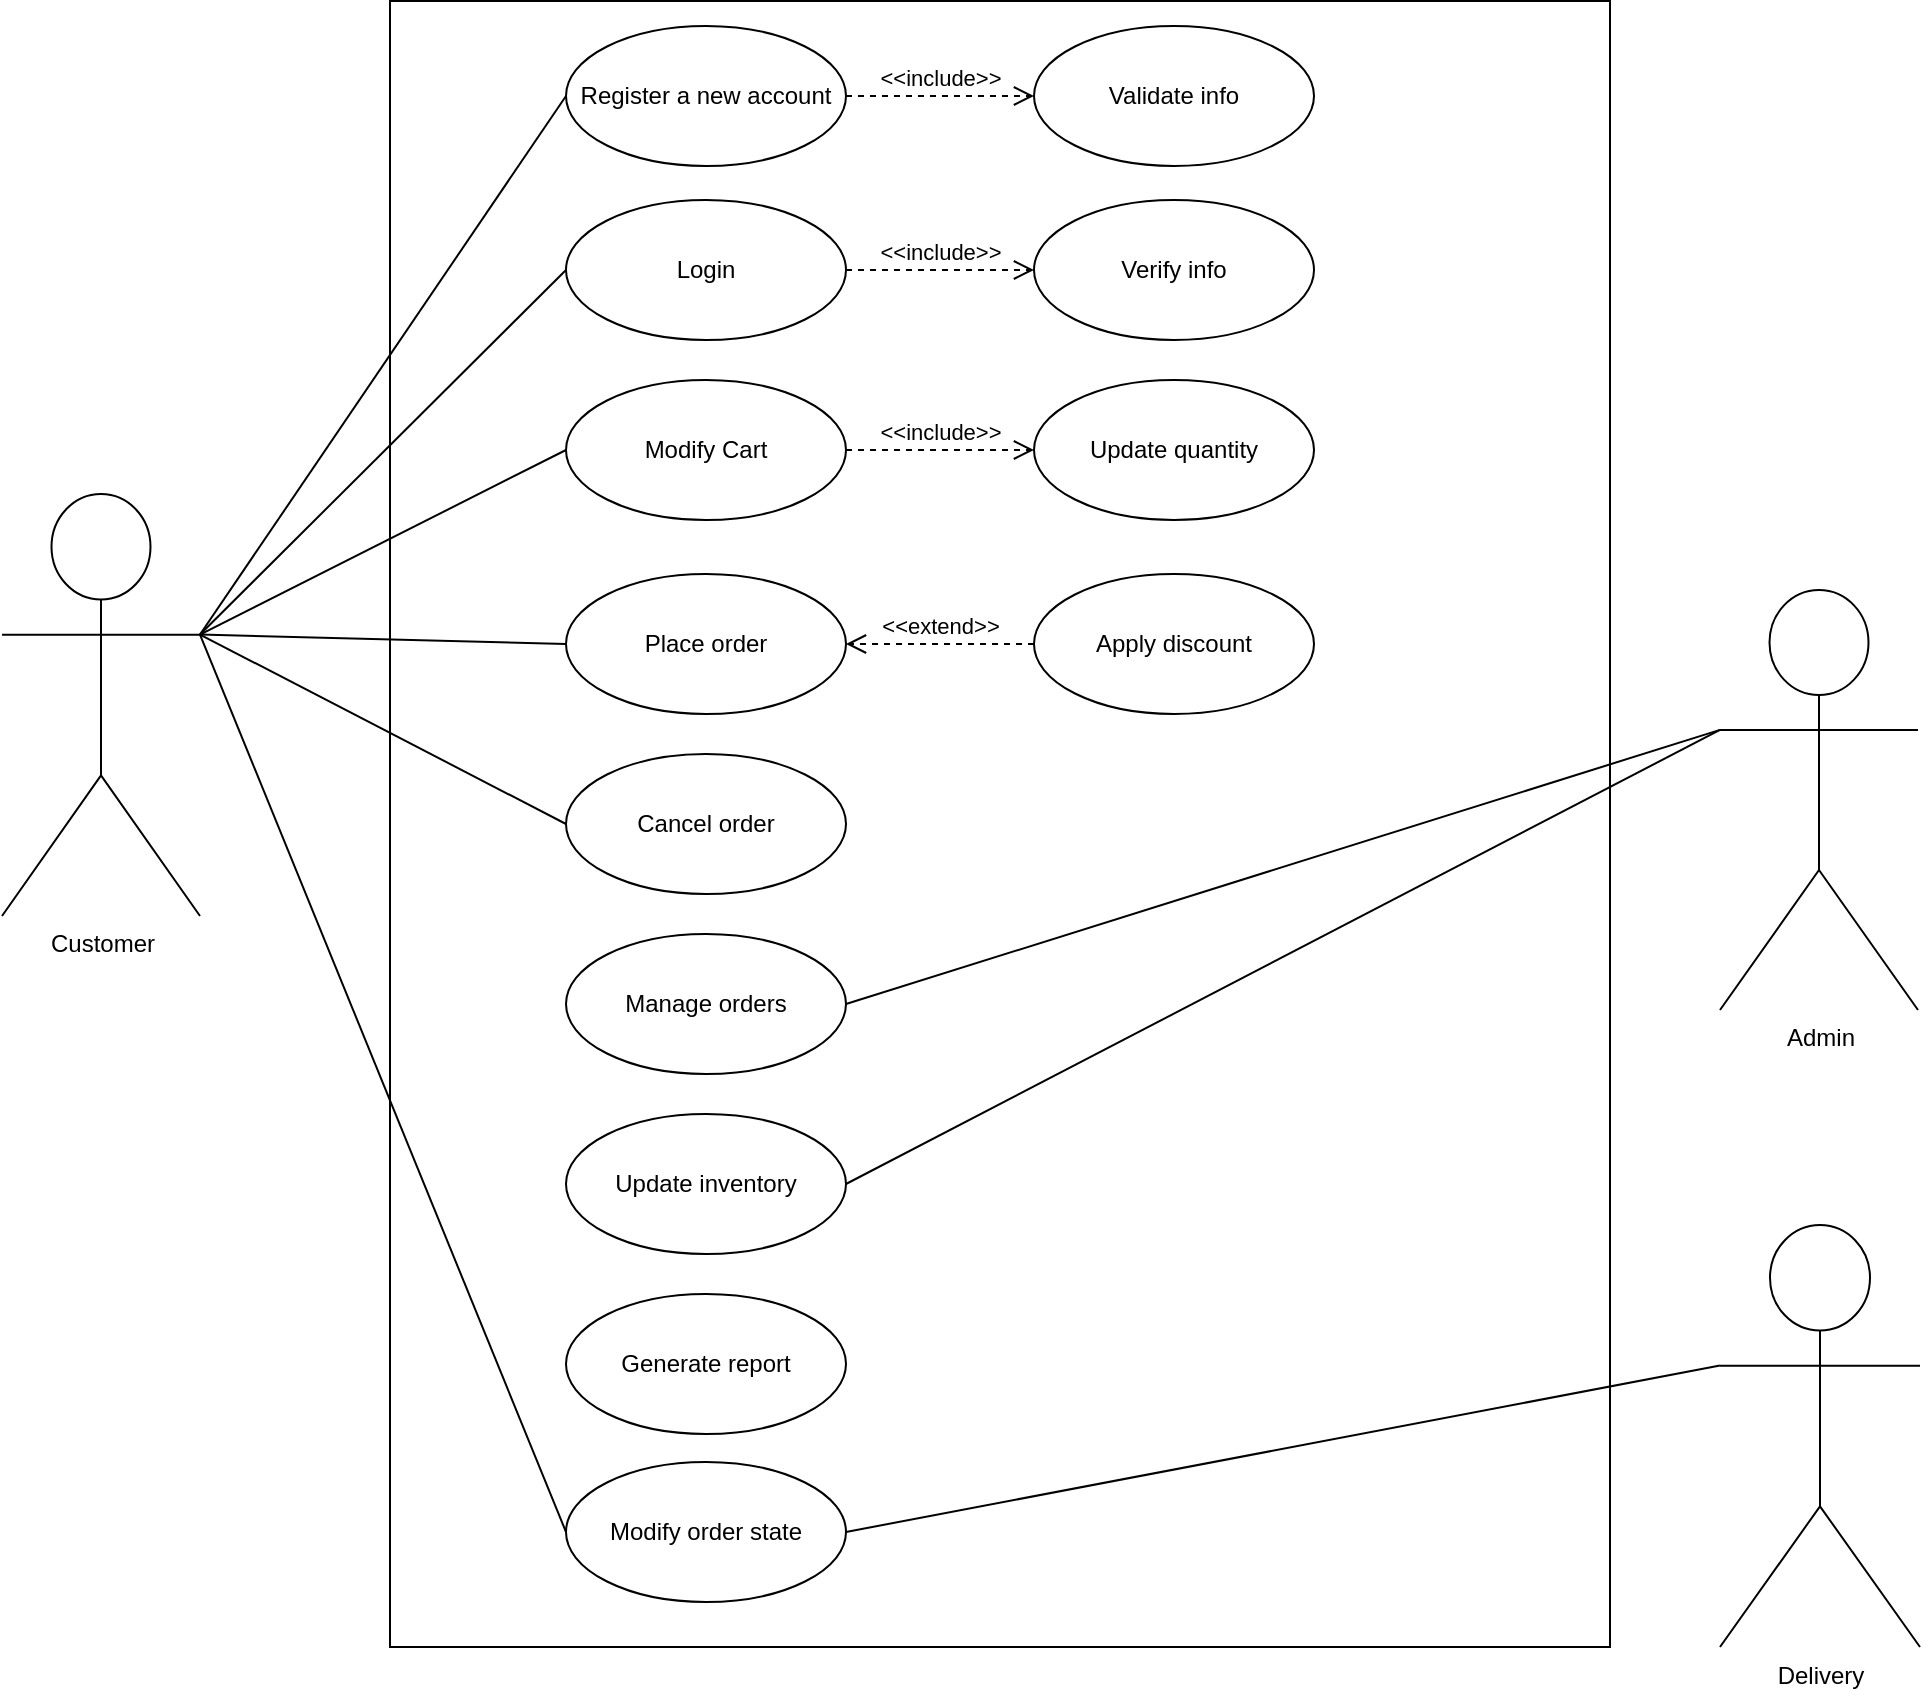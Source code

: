 <mxfile version="24.7.17">
  <diagram name="Page-1" id="e7e014a7-5840-1c2e-5031-d8a46d1fe8dd">
    <mxGraphModel dx="1969" dy="984" grid="0" gridSize="10" guides="1" tooltips="1" connect="1" arrows="1" fold="1" page="1" pageScale="1" pageWidth="1654" pageHeight="1169" background="none" math="0" shadow="0">
      <root>
        <mxCell id="0" />
        <mxCell id="1" parent="0" />
        <mxCell id="qsG5yyOCol3htaI1OwtK-73" value="" style="rounded=0;whiteSpace=wrap;html=1;" vertex="1" parent="1">
          <mxGeometry x="534" y="167.5" width="610" height="823" as="geometry" />
        </mxCell>
        <mxCell id="qsG5yyOCol3htaI1OwtK-41" value="Register a new account" style="ellipse;whiteSpace=wrap;html=1;" vertex="1" parent="1">
          <mxGeometry x="622" y="180" width="140" height="70" as="geometry" />
        </mxCell>
        <mxCell id="qsG5yyOCol3htaI1OwtK-64" value="Login" style="ellipse;whiteSpace=wrap;html=1;" vertex="1" parent="1">
          <mxGeometry x="622" y="267" width="140" height="70" as="geometry" />
        </mxCell>
        <mxCell id="qsG5yyOCol3htaI1OwtK-65" value="Update inventory" style="ellipse;whiteSpace=wrap;html=1;" vertex="1" parent="1">
          <mxGeometry x="622" y="724" width="140" height="70" as="geometry" />
        </mxCell>
        <mxCell id="qsG5yyOCol3htaI1OwtK-66" value="Cancel order" style="ellipse;whiteSpace=wrap;html=1;" vertex="1" parent="1">
          <mxGeometry x="622" y="544" width="140" height="70" as="geometry" />
        </mxCell>
        <mxCell id="qsG5yyOCol3htaI1OwtK-67" value="Modify order state" style="ellipse;whiteSpace=wrap;html=1;" vertex="1" parent="1">
          <mxGeometry x="622" y="898" width="140" height="70" as="geometry" />
        </mxCell>
        <mxCell id="qsG5yyOCol3htaI1OwtK-68" value="Manage orders" style="ellipse;whiteSpace=wrap;html=1;" vertex="1" parent="1">
          <mxGeometry x="622" y="634" width="140" height="70" as="geometry" />
        </mxCell>
        <mxCell id="qsG5yyOCol3htaI1OwtK-69" value="Place order" style="ellipse;whiteSpace=wrap;html=1;" vertex="1" parent="1">
          <mxGeometry x="622" y="454" width="140" height="70" as="geometry" />
        </mxCell>
        <mxCell id="qsG5yyOCol3htaI1OwtK-70" value="&lt;span style=&quot;font-kerning: none;&quot; class=&quot;OYPEnA font-feature-liga-off font-feature-clig-off font-feature-calt-off text-decoration-none text-strikethrough-none&quot;&gt;Modify Cart&lt;/span&gt;" style="ellipse;whiteSpace=wrap;html=1;" vertex="1" parent="1">
          <mxGeometry x="622" y="357" width="140" height="70" as="geometry" />
        </mxCell>
        <mxCell id="qsG5yyOCol3htaI1OwtK-71" value="Generate report" style="ellipse;whiteSpace=wrap;html=1;" vertex="1" parent="1">
          <mxGeometry x="622" y="814" width="140" height="70" as="geometry" />
        </mxCell>
        <mxCell id="qsG5yyOCol3htaI1OwtK-74" value="Customer" style="shape=umlActor;verticalLabelPosition=bottom;verticalAlign=top;html=1;" vertex="1" parent="1">
          <mxGeometry x="340" y="414" width="99" height="211" as="geometry" />
        </mxCell>
        <mxCell id="qsG5yyOCol3htaI1OwtK-77" value="Admin" style="shape=umlActor;verticalLabelPosition=bottom;verticalAlign=top;html=1;" vertex="1" parent="1">
          <mxGeometry x="1199" y="462" width="99" height="210" as="geometry" />
        </mxCell>
        <mxCell id="qsG5yyOCol3htaI1OwtK-80" value="Delivery" style="shape=umlActor;verticalLabelPosition=bottom;verticalAlign=top;html=1;" vertex="1" parent="1">
          <mxGeometry x="1199" y="779.5" width="100" height="211" as="geometry" />
        </mxCell>
        <mxCell id="qsG5yyOCol3htaI1OwtK-84" value="" style="endArrow=none;html=1;rounded=0;exitX=1;exitY=0.333;exitDx=0;exitDy=0;exitPerimeter=0;entryX=0;entryY=0.5;entryDx=0;entryDy=0;" edge="1" parent="1" source="qsG5yyOCol3htaI1OwtK-74" target="qsG5yyOCol3htaI1OwtK-41">
          <mxGeometry width="50" height="50" relative="1" as="geometry">
            <mxPoint x="441" y="402" as="sourcePoint" />
            <mxPoint x="491" y="352" as="targetPoint" />
          </mxGeometry>
        </mxCell>
        <mxCell id="qsG5yyOCol3htaI1OwtK-87" value="" style="endArrow=none;html=1;rounded=0;exitX=1;exitY=0.333;exitDx=0;exitDy=0;exitPerimeter=0;entryX=0;entryY=0.5;entryDx=0;entryDy=0;" edge="1" parent="1" source="qsG5yyOCol3htaI1OwtK-74" target="qsG5yyOCol3htaI1OwtK-66">
          <mxGeometry width="50" height="50" relative="1" as="geometry">
            <mxPoint x="158" y="300" as="sourcePoint" />
            <mxPoint x="208" y="250" as="targetPoint" />
          </mxGeometry>
        </mxCell>
        <mxCell id="qsG5yyOCol3htaI1OwtK-88" value="" style="endArrow=none;html=1;rounded=0;exitX=1;exitY=0.5;exitDx=0;exitDy=0;entryX=0;entryY=0.333;entryDx=0;entryDy=0;entryPerimeter=0;" edge="1" parent="1" source="qsG5yyOCol3htaI1OwtK-65" target="qsG5yyOCol3htaI1OwtK-77">
          <mxGeometry width="50" height="50" relative="1" as="geometry">
            <mxPoint x="66" y="375" as="sourcePoint" />
            <mxPoint x="116" y="325" as="targetPoint" />
          </mxGeometry>
        </mxCell>
        <mxCell id="qsG5yyOCol3htaI1OwtK-89" value="" style="endArrow=none;html=1;rounded=0;exitX=1;exitY=0.5;exitDx=0;exitDy=0;entryX=0;entryY=0.333;entryDx=0;entryDy=0;entryPerimeter=0;" edge="1" parent="1" source="qsG5yyOCol3htaI1OwtK-68" target="qsG5yyOCol3htaI1OwtK-77">
          <mxGeometry width="50" height="50" relative="1" as="geometry">
            <mxPoint x="114" y="387" as="sourcePoint" />
            <mxPoint x="331" y="325" as="targetPoint" />
          </mxGeometry>
        </mxCell>
        <mxCell id="qsG5yyOCol3htaI1OwtK-90" value="" style="endArrow=none;html=1;rounded=0;entryX=1;entryY=0.333;entryDx=0;entryDy=0;entryPerimeter=0;exitX=0;exitY=0.5;exitDx=0;exitDy=0;" edge="1" parent="1" source="qsG5yyOCol3htaI1OwtK-69" target="qsG5yyOCol3htaI1OwtK-74">
          <mxGeometry width="50" height="50" relative="1" as="geometry">
            <mxPoint x="185" y="398" as="sourcePoint" />
            <mxPoint x="442" y="478" as="targetPoint" />
          </mxGeometry>
        </mxCell>
        <mxCell id="qsG5yyOCol3htaI1OwtK-91" value="" style="endArrow=none;html=1;rounded=0;exitX=1;exitY=0.333;exitDx=0;exitDy=0;exitPerimeter=0;entryX=0;entryY=0.5;entryDx=0;entryDy=0;" edge="1" parent="1" source="qsG5yyOCol3htaI1OwtK-74" target="qsG5yyOCol3htaI1OwtK-70">
          <mxGeometry width="50" height="50" relative="1" as="geometry">
            <mxPoint x="241" y="327" as="sourcePoint" />
            <mxPoint x="291" y="277" as="targetPoint" />
          </mxGeometry>
        </mxCell>
        <mxCell id="qsG5yyOCol3htaI1OwtK-92" value="" style="endArrow=none;html=1;rounded=0;entryX=1;entryY=0.333;entryDx=0;entryDy=0;entryPerimeter=0;exitX=0;exitY=0.5;exitDx=0;exitDy=0;" edge="1" parent="1" source="qsG5yyOCol3htaI1OwtK-64" target="qsG5yyOCol3htaI1OwtK-74">
          <mxGeometry width="50" height="50" relative="1" as="geometry">
            <mxPoint x="264" y="396" as="sourcePoint" />
            <mxPoint x="314" y="346" as="targetPoint" />
          </mxGeometry>
        </mxCell>
        <mxCell id="qsG5yyOCol3htaI1OwtK-93" value="" style="endArrow=none;html=1;rounded=0;exitX=1;exitY=0.5;exitDx=0;exitDy=0;entryX=0;entryY=0.333;entryDx=0;entryDy=0;entryPerimeter=0;" edge="1" parent="1" source="qsG5yyOCol3htaI1OwtK-67" target="qsG5yyOCol3htaI1OwtK-80">
          <mxGeometry width="50" height="50" relative="1" as="geometry">
            <mxPoint x="540" y="576" as="sourcePoint" />
            <mxPoint x="590" y="526" as="targetPoint" />
          </mxGeometry>
        </mxCell>
        <mxCell id="qsG5yyOCol3htaI1OwtK-96" value="" style="endArrow=none;html=1;rounded=0;exitX=1;exitY=0.333;exitDx=0;exitDy=0;exitPerimeter=0;entryX=0;entryY=0.5;entryDx=0;entryDy=0;" edge="1" parent="1" source="qsG5yyOCol3htaI1OwtK-74" target="qsG5yyOCol3htaI1OwtK-67">
          <mxGeometry width="50" height="50" relative="1" as="geometry">
            <mxPoint x="539" y="575" as="sourcePoint" />
            <mxPoint x="482" y="843" as="targetPoint" />
          </mxGeometry>
        </mxCell>
        <mxCell id="qsG5yyOCol3htaI1OwtK-97" value="Validate info" style="ellipse;whiteSpace=wrap;html=1;" vertex="1" parent="1">
          <mxGeometry x="856" y="180" width="140" height="70" as="geometry" />
        </mxCell>
        <mxCell id="qsG5yyOCol3htaI1OwtK-98" value="Verify info" style="ellipse;whiteSpace=wrap;html=1;" vertex="1" parent="1">
          <mxGeometry x="856" y="267" width="140" height="70" as="geometry" />
        </mxCell>
        <mxCell id="qsG5yyOCol3htaI1OwtK-99" value="&amp;lt;&amp;lt;include&amp;gt;&amp;gt;" style="html=1;verticalAlign=bottom;endArrow=open;dashed=1;endSize=8;curved=0;rounded=0;exitX=1;exitY=0.5;exitDx=0;exitDy=0;entryX=0;entryY=0.5;entryDx=0;entryDy=0;" edge="1" parent="1" source="qsG5yyOCol3htaI1OwtK-41" target="qsG5yyOCol3htaI1OwtK-97">
          <mxGeometry relative="1" as="geometry">
            <mxPoint x="867" y="399" as="sourcePoint" />
            <mxPoint x="787" y="399" as="targetPoint" />
          </mxGeometry>
        </mxCell>
        <mxCell id="qsG5yyOCol3htaI1OwtK-100" value="&amp;lt;&amp;lt;include&amp;gt;&amp;gt;" style="html=1;verticalAlign=bottom;endArrow=open;dashed=1;endSize=8;curved=0;rounded=0;exitX=1;exitY=0.5;exitDx=0;exitDy=0;entryX=0;entryY=0.5;entryDx=0;entryDy=0;" edge="1" parent="1" source="qsG5yyOCol3htaI1OwtK-64" target="qsG5yyOCol3htaI1OwtK-98">
          <mxGeometry relative="1" as="geometry">
            <mxPoint x="772" y="225" as="sourcePoint" />
            <mxPoint x="820" y="225" as="targetPoint" />
          </mxGeometry>
        </mxCell>
        <mxCell id="qsG5yyOCol3htaI1OwtK-101" value="Update quantity" style="ellipse;whiteSpace=wrap;html=1;" vertex="1" parent="1">
          <mxGeometry x="856" y="357" width="140" height="70" as="geometry" />
        </mxCell>
        <mxCell id="qsG5yyOCol3htaI1OwtK-103" value="Apply discount" style="ellipse;whiteSpace=wrap;html=1;" vertex="1" parent="1">
          <mxGeometry x="856" y="454" width="140" height="70" as="geometry" />
        </mxCell>
        <mxCell id="qsG5yyOCol3htaI1OwtK-104" value="&amp;lt;&amp;lt;extend&amp;gt;&amp;gt;" style="html=1;verticalAlign=bottom;endArrow=open;dashed=1;endSize=8;curved=0;rounded=0;exitX=0;exitY=0.5;exitDx=0;exitDy=0;entryX=1;entryY=0.5;entryDx=0;entryDy=0;" edge="1" parent="1" source="qsG5yyOCol3htaI1OwtK-103" target="qsG5yyOCol3htaI1OwtK-69">
          <mxGeometry relative="1" as="geometry">
            <mxPoint x="772" y="312" as="sourcePoint" />
            <mxPoint x="866" y="312" as="targetPoint" />
          </mxGeometry>
        </mxCell>
        <mxCell id="qsG5yyOCol3htaI1OwtK-105" value="&amp;lt;&amp;lt;include&amp;gt;&amp;gt;" style="html=1;verticalAlign=bottom;endArrow=open;dashed=1;endSize=8;curved=0;rounded=0;exitX=1;exitY=0.5;exitDx=0;exitDy=0;entryX=0;entryY=0.5;entryDx=0;entryDy=0;" edge="1" parent="1" source="qsG5yyOCol3htaI1OwtK-70" target="qsG5yyOCol3htaI1OwtK-101">
          <mxGeometry relative="1" as="geometry">
            <mxPoint x="772" y="312" as="sourcePoint" />
            <mxPoint x="866" y="312" as="targetPoint" />
          </mxGeometry>
        </mxCell>
      </root>
    </mxGraphModel>
  </diagram>
</mxfile>
